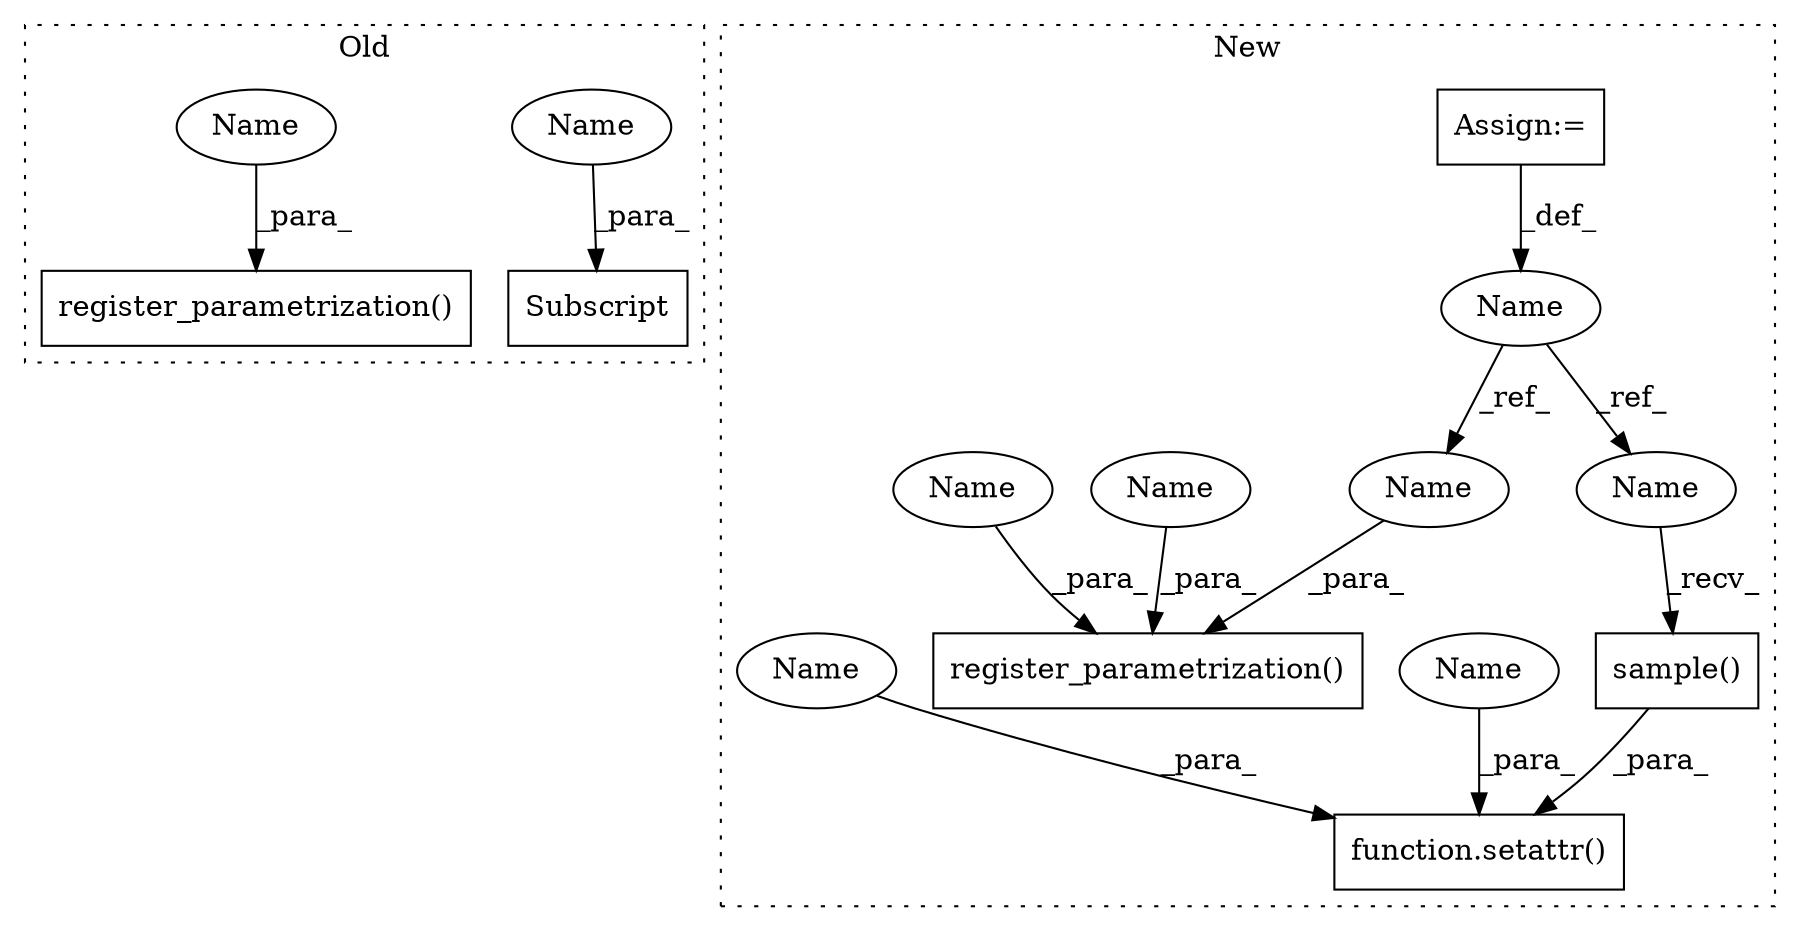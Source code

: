 digraph G {
subgraph cluster0 {
1 [label="register_parametrization()" a="75" s="17066,17132" l="27,1" shape="box"];
5 [label="Subscript" a="63" s="17224,0" l="36,0" shape="box"];
12 [label="Name" a="87" s="17248" l="11" shape="ellipse"];
13 [label="Name" a="87" s="17101" l="11" shape="ellipse"];
label = "Old";
style="dotted";
}
subgraph cluster1 {
2 [label="function.setattr()" a="75" s="16384,16423" l="8,1" shape="box"];
3 [label="register_parametrization()" a="75" s="16329,16378" l="27,1" shape="box"];
4 [label="sample()" a="75" s="16413" l="10" shape="box"];
6 [label="Name" a="87" s="16302" l="1" shape="ellipse"];
7 [label="Assign:=" a="68" s="16303" l="3" shape="box"];
8 [label="Name" a="87" s="16377" l="1" shape="ellipse"];
9 [label="Name" a="87" s="16413" l="1" shape="ellipse"];
10 [label="Name" a="87" s="16392" l="6" shape="ellipse"];
11 [label="Name" a="87" s="16356" l="6" shape="ellipse"];
14 [label="Name" a="87" s="16364" l="11" shape="ellipse"];
15 [label="Name" a="87" s="16400" l="11" shape="ellipse"];
label = "New";
style="dotted";
}
4 -> 2 [label="_para_"];
6 -> 8 [label="_ref_"];
6 -> 9 [label="_ref_"];
7 -> 6 [label="_def_"];
8 -> 3 [label="_para_"];
9 -> 4 [label="_recv_"];
10 -> 2 [label="_para_"];
11 -> 3 [label="_para_"];
12 -> 5 [label="_para_"];
13 -> 1 [label="_para_"];
14 -> 3 [label="_para_"];
15 -> 2 [label="_para_"];
}